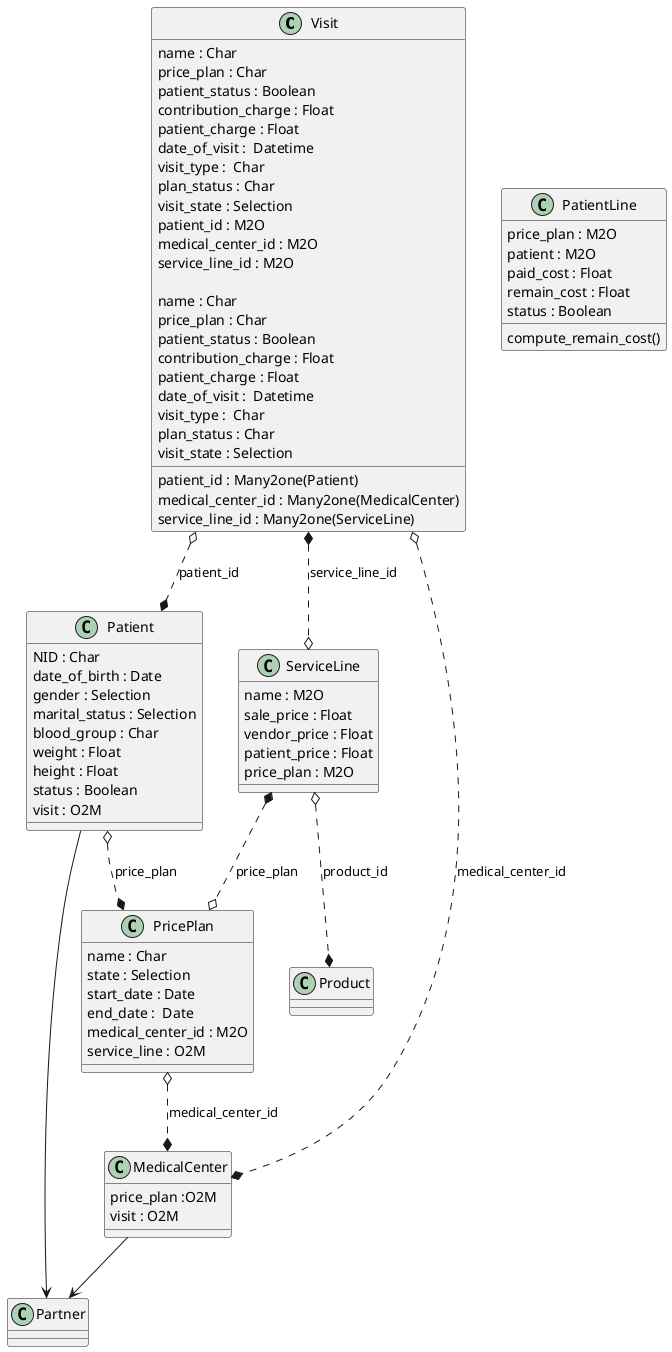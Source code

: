 @startuml

Visit o..* Patient : patient_id
Visit o..* MedicalCenter : medical_center_id
Visit *..o ServiceLine : service_line_id

ServiceLine *..o PricePlan : price_plan
ServiceLine o..* Product : product_id


PricePlan o..* MedicalCenter : medical_center_id

Patient o..* PricePlan : price_plan

MedicalCenter --> Partner
Patient --> Partner

Class Partner

Class MedicalCenter{
    price_plan :O2M
    visit : O2M
}

Class ServiceLine
{
    name : M2O
    sale_price : Float
    vendor_price : Float
    patient_price : Float
    price_plan : M2O
}


Class Visit{

    name : Char
    price_plan : Char
    patient_status : Boolean
    contribution_charge : Float
    patient_charge : Float
    date_of_visit :  Datetime
    visit_type :  Char
    plan_status : Char
    visit_state : Selection
    patient_id : M2O
    medical_center_id : M2O
    service_line_id : M2O
}

Class PricePlan{
    name : Char
    state : Selection
    start_date : Date
    end_date :  Date
    medical_center_id : M2O
    service_line : O2M
}

Class Patient{
    NID : Char
    date_of_birth : Date
    gender : Selection
    marital_status : Selection
    blood_group : Char
    weight : Float
    height : Float
    status : Boolean
    visit : O2M

}

Class PatientLine{
    price_plan : M2O
    patient : M2O
    paid_cost : Float
    remain_cost : Float
    status : Boolean
    compute_remain_cost()
}


Class Visit{

    name : Char
    price_plan : Char
    patient_status : Boolean
    contribution_charge : Float
    patient_charge : Float
    date_of_visit :  Datetime
    visit_type :  Char
    plan_status : Char
    visit_state : Selection
    patient_id : Many2one(Patient)
    medical_center_id : Many2one(MedicalCenter)
    service_line_id : Many2one(ServiceLine)
}

@enduml
